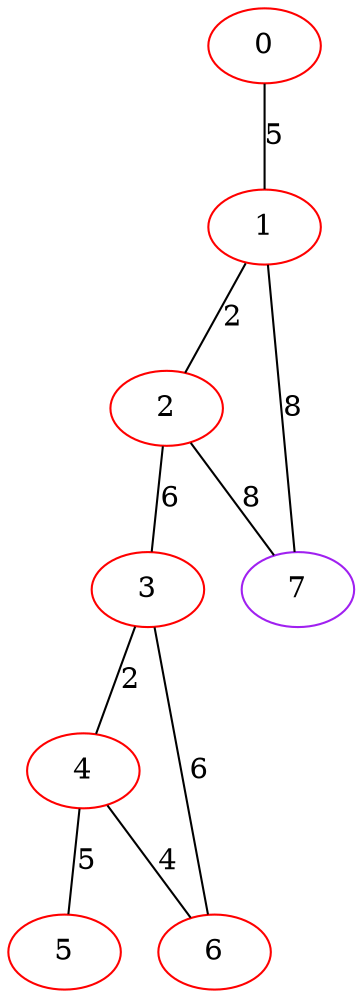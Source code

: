 graph "" {
0 [color=red, weight=1];
1 [color=red, weight=1];
2 [color=red, weight=1];
3 [color=red, weight=1];
4 [color=red, weight=1];
5 [color=red, weight=1];
6 [color=red, weight=1];
7 [color=purple, weight=4];
0 -- 1  [key=0, label=5];
1 -- 2  [key=0, label=2];
1 -- 7  [key=0, label=8];
2 -- 3  [key=0, label=6];
2 -- 7  [key=0, label=8];
3 -- 4  [key=0, label=2];
3 -- 6  [key=0, label=6];
4 -- 5  [key=0, label=5];
4 -- 6  [key=0, label=4];
}
